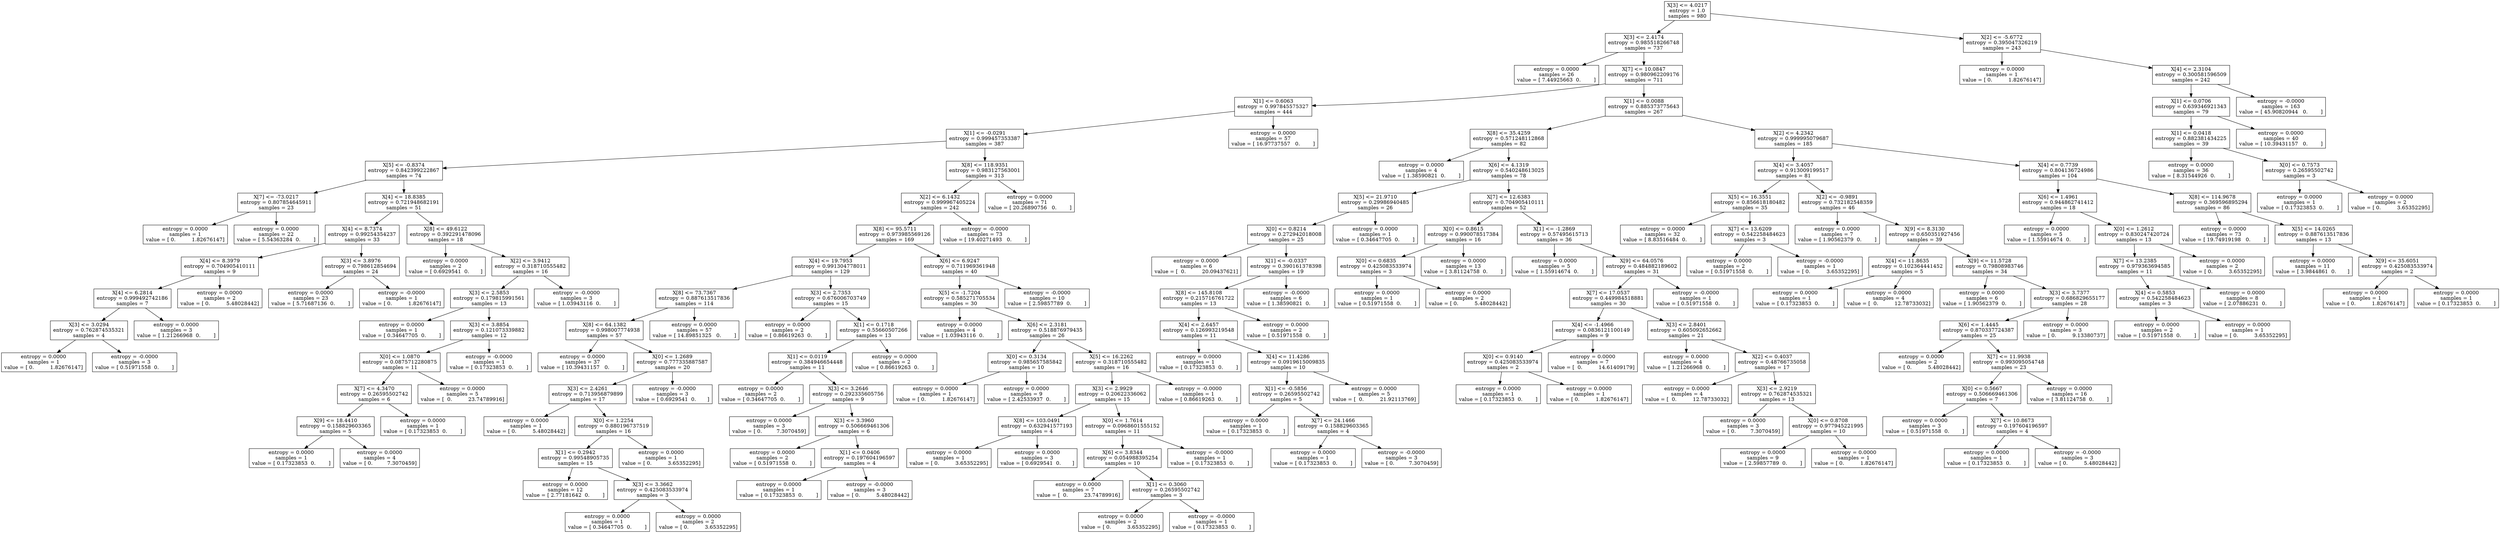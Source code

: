 digraph Tree {
0 [label="X[3] <= 4.0217\nentropy = 1.0\nsamples = 980", shape="box"] ;
1 [label="X[3] <= 2.4174\nentropy = 0.985518266748\nsamples = 737", shape="box"] ;
0 -> 1 ;
2 [label="entropy = 0.0000\nsamples = 26\nvalue = [ 7.44925663  0.        ]", shape="box"] ;
1 -> 2 ;
3 [label="X[7] <= 10.0847\nentropy = 0.980962209176\nsamples = 711", shape="box"] ;
1 -> 3 ;
4 [label="X[1] <= 0.6063\nentropy = 0.997845575327\nsamples = 444", shape="box"] ;
3 -> 4 ;
5 [label="X[1] <= -0.0291\nentropy = 0.999457353387\nsamples = 387", shape="box"] ;
4 -> 5 ;
6 [label="X[5] <= -0.8374\nentropy = 0.842399222867\nsamples = 74", shape="box"] ;
5 -> 6 ;
7 [label="X[7] <= -73.0217\nentropy = 0.807854645911\nsamples = 23", shape="box"] ;
6 -> 7 ;
8 [label="entropy = 0.0000\nsamples = 1\nvalue = [ 0.          1.82676147]", shape="box"] ;
7 -> 8 ;
9 [label="entropy = 0.0000\nsamples = 22\nvalue = [ 5.54363284  0.        ]", shape="box"] ;
7 -> 9 ;
10 [label="X[4] <= 18.8385\nentropy = 0.721948682191\nsamples = 51", shape="box"] ;
6 -> 10 ;
11 [label="X[4] <= 8.7374\nentropy = 0.99254354237\nsamples = 33", shape="box"] ;
10 -> 11 ;
12 [label="X[4] <= 8.3979\nentropy = 0.704905410111\nsamples = 9", shape="box"] ;
11 -> 12 ;
13 [label="X[4] <= 6.2814\nentropy = 0.999492742186\nsamples = 7", shape="box"] ;
12 -> 13 ;
14 [label="X[3] <= 3.0294\nentropy = 0.762874535321\nsamples = 4", shape="box"] ;
13 -> 14 ;
15 [label="entropy = 0.0000\nsamples = 1\nvalue = [ 0.          1.82676147]", shape="box"] ;
14 -> 15 ;
16 [label="entropy = -0.0000\nsamples = 3\nvalue = [ 0.51971558  0.        ]", shape="box"] ;
14 -> 16 ;
17 [label="entropy = 0.0000\nsamples = 3\nvalue = [ 1.21266968  0.        ]", shape="box"] ;
13 -> 17 ;
18 [label="entropy = 0.0000\nsamples = 2\nvalue = [ 0.          5.48028442]", shape="box"] ;
12 -> 18 ;
19 [label="X[3] <= 3.8976\nentropy = 0.798612854694\nsamples = 24", shape="box"] ;
11 -> 19 ;
20 [label="entropy = 0.0000\nsamples = 23\nvalue = [ 5.71687136  0.        ]", shape="box"] ;
19 -> 20 ;
21 [label="entropy = -0.0000\nsamples = 1\nvalue = [ 0.          1.82676147]", shape="box"] ;
19 -> 21 ;
22 [label="X[8] <= 49.6122\nentropy = 0.392291478096\nsamples = 18", shape="box"] ;
10 -> 22 ;
23 [label="entropy = 0.0000\nsamples = 2\nvalue = [ 0.6929541  0.       ]", shape="box"] ;
22 -> 23 ;
24 [label="X[2] <= 3.9412\nentropy = 0.318710555482\nsamples = 16", shape="box"] ;
22 -> 24 ;
25 [label="X[3] <= 2.5853\nentropy = 0.179815991561\nsamples = 13", shape="box"] ;
24 -> 25 ;
26 [label="entropy = 0.0000\nsamples = 1\nvalue = [ 0.34647705  0.        ]", shape="box"] ;
25 -> 26 ;
27 [label="X[3] <= 3.8854\nentropy = 0.121073339882\nsamples = 12", shape="box"] ;
25 -> 27 ;
28 [label="X[0] <= 1.0870\nentropy = 0.0875712280875\nsamples = 11", shape="box"] ;
27 -> 28 ;
29 [label="X[7] <= 4.3470\nentropy = 0.26595502742\nsamples = 6", shape="box"] ;
28 -> 29 ;
30 [label="X[9] <= 18.4410\nentropy = 0.158829603365\nsamples = 5", shape="box"] ;
29 -> 30 ;
31 [label="entropy = 0.0000\nsamples = 1\nvalue = [ 0.17323853  0.        ]", shape="box"] ;
30 -> 31 ;
32 [label="entropy = 0.0000\nsamples = 4\nvalue = [ 0.         7.3070459]", shape="box"] ;
30 -> 32 ;
33 [label="entropy = 0.0000\nsamples = 1\nvalue = [ 0.17323853  0.        ]", shape="box"] ;
29 -> 33 ;
34 [label="entropy = 0.0000\nsamples = 5\nvalue = [  0.          23.74789916]", shape="box"] ;
28 -> 34 ;
35 [label="entropy = -0.0000\nsamples = 1\nvalue = [ 0.17323853  0.        ]", shape="box"] ;
27 -> 35 ;
36 [label="entropy = -0.0000\nsamples = 3\nvalue = [ 1.03943116  0.        ]", shape="box"] ;
24 -> 36 ;
37 [label="X[8] <= 118.9351\nentropy = 0.983127563001\nsamples = 313", shape="box"] ;
5 -> 37 ;
38 [label="X[2] <= 6.1432\nentropy = 0.999967405224\nsamples = 242", shape="box"] ;
37 -> 38 ;
39 [label="X[8] <= 95.5711\nentropy = 0.973985569126\nsamples = 169", shape="box"] ;
38 -> 39 ;
40 [label="X[4] <= 19.7953\nentropy = 0.991304778011\nsamples = 129", shape="box"] ;
39 -> 40 ;
41 [label="X[8] <= 73.7367\nentropy = 0.887613517836\nsamples = 114", shape="box"] ;
40 -> 41 ;
42 [label="X[8] <= 64.1382\nentropy = 0.998007774938\nsamples = 57", shape="box"] ;
41 -> 42 ;
43 [label="entropy = 0.0000\nsamples = 37\nvalue = [ 10.39431157   0.        ]", shape="box"] ;
42 -> 43 ;
44 [label="X[0] <= 1.2689\nentropy = 0.777335887587\nsamples = 20", shape="box"] ;
42 -> 44 ;
45 [label="X[3] <= 2.4261\nentropy = 0.713956879899\nsamples = 17", shape="box"] ;
44 -> 45 ;
46 [label="entropy = 0.0000\nsamples = 1\nvalue = [ 0.          5.48028442]", shape="box"] ;
45 -> 46 ;
47 [label="X[0] <= 1.2254\nentropy = 0.880196737519\nsamples = 16", shape="box"] ;
45 -> 47 ;
48 [label="X[1] <= 0.2942\nentropy = 0.99548905735\nsamples = 15", shape="box"] ;
47 -> 48 ;
49 [label="entropy = 0.0000\nsamples = 12\nvalue = [ 2.77181642  0.        ]", shape="box"] ;
48 -> 49 ;
50 [label="X[3] <= 3.3662\nentropy = 0.425083533974\nsamples = 3", shape="box"] ;
48 -> 50 ;
51 [label="entropy = 0.0000\nsamples = 1\nvalue = [ 0.34647705  0.        ]", shape="box"] ;
50 -> 51 ;
52 [label="entropy = 0.0000\nsamples = 2\nvalue = [ 0.          3.65352295]", shape="box"] ;
50 -> 52 ;
53 [label="entropy = 0.0000\nsamples = 1\nvalue = [ 0.          3.65352295]", shape="box"] ;
47 -> 53 ;
54 [label="entropy = -0.0000\nsamples = 3\nvalue = [ 0.6929541  0.       ]", shape="box"] ;
44 -> 54 ;
55 [label="entropy = 0.0000\nsamples = 57\nvalue = [ 14.89851325   0.        ]", shape="box"] ;
41 -> 55 ;
56 [label="X[3] <= 2.7353\nentropy = 0.676006703749\nsamples = 15", shape="box"] ;
40 -> 56 ;
57 [label="entropy = 0.0000\nsamples = 2\nvalue = [ 0.86619263  0.        ]", shape="box"] ;
56 -> 57 ;
58 [label="X[1] <= 0.1718\nentropy = 0.55660507266\nsamples = 13", shape="box"] ;
56 -> 58 ;
59 [label="X[1] <= 0.0119\nentropy = 0.384946654448\nsamples = 11", shape="box"] ;
58 -> 59 ;
60 [label="entropy = 0.0000\nsamples = 2\nvalue = [ 0.34647705  0.        ]", shape="box"] ;
59 -> 60 ;
61 [label="X[3] <= 3.2646\nentropy = 0.292335605756\nsamples = 9", shape="box"] ;
59 -> 61 ;
62 [label="entropy = 0.0000\nsamples = 3\nvalue = [ 0.         7.3070459]", shape="box"] ;
61 -> 62 ;
63 [label="X[3] <= 3.3960\nentropy = 0.506669461306\nsamples = 6", shape="box"] ;
61 -> 63 ;
64 [label="entropy = 0.0000\nsamples = 2\nvalue = [ 0.51971558  0.        ]", shape="box"] ;
63 -> 64 ;
65 [label="X[1] <= 0.0406\nentropy = 0.197604196597\nsamples = 4", shape="box"] ;
63 -> 65 ;
66 [label="entropy = 0.0000\nsamples = 1\nvalue = [ 0.17323853  0.        ]", shape="box"] ;
65 -> 66 ;
67 [label="entropy = -0.0000\nsamples = 3\nvalue = [ 0.          5.48028442]", shape="box"] ;
65 -> 67 ;
68 [label="entropy = 0.0000\nsamples = 2\nvalue = [ 0.86619263  0.        ]", shape="box"] ;
58 -> 68 ;
69 [label="X[6] <= 6.9247\nentropy = 0.711969361948\nsamples = 40", shape="box"] ;
39 -> 69 ;
70 [label="X[5] <= -1.7204\nentropy = 0.585271705534\nsamples = 30", shape="box"] ;
69 -> 70 ;
71 [label="entropy = 0.0000\nsamples = 4\nvalue = [ 1.03943116  0.        ]", shape="box"] ;
70 -> 71 ;
72 [label="X[6] <= 2.3181\nentropy = 0.518876979435\nsamples = 26", shape="box"] ;
70 -> 72 ;
73 [label="X[0] <= 0.3134\nentropy = 0.985657585842\nsamples = 10", shape="box"] ;
72 -> 73 ;
74 [label="entropy = 0.0000\nsamples = 1\nvalue = [ 0.          1.82676147]", shape="box"] ;
73 -> 74 ;
75 [label="entropy = 0.0000\nsamples = 9\nvalue = [ 2.42533937  0.        ]", shape="box"] ;
73 -> 75 ;
76 [label="X[5] <= 16.2262\nentropy = 0.318710555482\nsamples = 16", shape="box"] ;
72 -> 76 ;
77 [label="X[3] <= 2.9929\nentropy = 0.20622336062\nsamples = 15", shape="box"] ;
76 -> 77 ;
78 [label="X[8] <= 103.0491\nentropy = 0.632941577193\nsamples = 4", shape="box"] ;
77 -> 78 ;
79 [label="entropy = 0.0000\nsamples = 1\nvalue = [ 0.          3.65352295]", shape="box"] ;
78 -> 79 ;
80 [label="entropy = 0.0000\nsamples = 3\nvalue = [ 0.6929541  0.       ]", shape="box"] ;
78 -> 80 ;
81 [label="X[0] <= 1.7614\nentropy = 0.0968601555152\nsamples = 11", shape="box"] ;
77 -> 81 ;
82 [label="X[6] <= 3.8344\nentropy = 0.054988395254\nsamples = 10", shape="box"] ;
81 -> 82 ;
83 [label="entropy = 0.0000\nsamples = 7\nvalue = [  0.          23.74789916]", shape="box"] ;
82 -> 83 ;
84 [label="X[1] <= 0.3060\nentropy = 0.26595502742\nsamples = 3", shape="box"] ;
82 -> 84 ;
85 [label="entropy = 0.0000\nsamples = 2\nvalue = [ 0.          3.65352295]", shape="box"] ;
84 -> 85 ;
86 [label="entropy = -0.0000\nsamples = 1\nvalue = [ 0.17323853  0.        ]", shape="box"] ;
84 -> 86 ;
87 [label="entropy = -0.0000\nsamples = 1\nvalue = [ 0.17323853  0.        ]", shape="box"] ;
81 -> 87 ;
88 [label="entropy = -0.0000\nsamples = 1\nvalue = [ 0.86619263  0.        ]", shape="box"] ;
76 -> 88 ;
89 [label="entropy = -0.0000\nsamples = 10\nvalue = [ 2.59857789  0.        ]", shape="box"] ;
69 -> 89 ;
90 [label="entropy = -0.0000\nsamples = 73\nvalue = [ 19.40271493   0.        ]", shape="box"] ;
38 -> 90 ;
91 [label="entropy = 0.0000\nsamples = 71\nvalue = [ 20.26890756   0.        ]", shape="box"] ;
37 -> 91 ;
92 [label="entropy = 0.0000\nsamples = 57\nvalue = [ 16.97737557   0.        ]", shape="box"] ;
4 -> 92 ;
93 [label="X[1] <= 0.0088\nentropy = 0.885373775643\nsamples = 267", shape="box"] ;
3 -> 93 ;
94 [label="X[8] <= 35.4259\nentropy = 0.571248112868\nsamples = 82", shape="box"] ;
93 -> 94 ;
95 [label="entropy = 0.0000\nsamples = 4\nvalue = [ 1.38590821  0.        ]", shape="box"] ;
94 -> 95 ;
96 [label="X[6] <= 4.1319\nentropy = 0.540248613025\nsamples = 78", shape="box"] ;
94 -> 96 ;
97 [label="X[5] <= 21.9710\nentropy = 0.29986940485\nsamples = 26", shape="box"] ;
96 -> 97 ;
98 [label="X[0] <= 0.8214\nentropy = 0.272942018008\nsamples = 25", shape="box"] ;
97 -> 98 ;
99 [label="entropy = 0.0000\nsamples = 6\nvalue = [  0.          20.09437621]", shape="box"] ;
98 -> 99 ;
100 [label="X[1] <= -0.0337\nentropy = 0.390161378398\nsamples = 19", shape="box"] ;
98 -> 100 ;
101 [label="X[8] <= 145.8108\nentropy = 0.215716761722\nsamples = 13", shape="box"] ;
100 -> 101 ;
102 [label="X[4] <= 2.6457\nentropy = 0.126993219548\nsamples = 11", shape="box"] ;
101 -> 102 ;
103 [label="entropy = 0.0000\nsamples = 1\nvalue = [ 0.17323853  0.        ]", shape="box"] ;
102 -> 103 ;
104 [label="X[4] <= 11.4286\nentropy = 0.0919615009835\nsamples = 10", shape="box"] ;
102 -> 104 ;
105 [label="X[1] <= -0.5856\nentropy = 0.26595502742\nsamples = 5", shape="box"] ;
104 -> 105 ;
106 [label="entropy = 0.0000\nsamples = 1\nvalue = [ 0.17323853  0.        ]", shape="box"] ;
105 -> 106 ;
107 [label="X[7] <= 24.1466\nentropy = 0.158829603365\nsamples = 4", shape="box"] ;
105 -> 107 ;
108 [label="entropy = 0.0000\nsamples = 1\nvalue = [ 0.17323853  0.        ]", shape="box"] ;
107 -> 108 ;
109 [label="entropy = -0.0000\nsamples = 3\nvalue = [ 0.         7.3070459]", shape="box"] ;
107 -> 109 ;
110 [label="entropy = 0.0000\nsamples = 5\nvalue = [  0.          21.92113769]", shape="box"] ;
104 -> 110 ;
111 [label="entropy = 0.0000\nsamples = 2\nvalue = [ 0.51971558  0.        ]", shape="box"] ;
101 -> 111 ;
112 [label="entropy = -0.0000\nsamples = 6\nvalue = [ 1.38590821  0.        ]", shape="box"] ;
100 -> 112 ;
113 [label="entropy = 0.0000\nsamples = 1\nvalue = [ 0.34647705  0.        ]", shape="box"] ;
97 -> 113 ;
114 [label="X[7] <= 12.6383\nentropy = 0.704905410111\nsamples = 52", shape="box"] ;
96 -> 114 ;
115 [label="X[0] <= 0.8615\nentropy = 0.990078517384\nsamples = 16", shape="box"] ;
114 -> 115 ;
116 [label="X[0] <= 0.6835\nentropy = 0.425083533974\nsamples = 3", shape="box"] ;
115 -> 116 ;
117 [label="entropy = 0.0000\nsamples = 1\nvalue = [ 0.51971558  0.        ]", shape="box"] ;
116 -> 117 ;
118 [label="entropy = 0.0000\nsamples = 2\nvalue = [ 0.          5.48028442]", shape="box"] ;
116 -> 118 ;
119 [label="entropy = 0.0000\nsamples = 13\nvalue = [ 3.81124758  0.        ]", shape="box"] ;
115 -> 119 ;
120 [label="X[1] <= -1.2869\nentropy = 0.57495615713\nsamples = 36", shape="box"] ;
114 -> 120 ;
121 [label="entropy = 0.0000\nsamples = 5\nvalue = [ 1.55914674  0.        ]", shape="box"] ;
120 -> 121 ;
122 [label="X[9] <= 64.0576\nentropy = 0.484882189602\nsamples = 31", shape="box"] ;
120 -> 122 ;
123 [label="X[7] <= 17.0537\nentropy = 0.449984518881\nsamples = 30", shape="box"] ;
122 -> 123 ;
124 [label="X[4] <= -1.4966\nentropy = 0.0836121100149\nsamples = 9", shape="box"] ;
123 -> 124 ;
125 [label="X[0] <= 0.9140\nentropy = 0.425083533974\nsamples = 2", shape="box"] ;
124 -> 125 ;
126 [label="entropy = 0.0000\nsamples = 1\nvalue = [ 0.17323853  0.        ]", shape="box"] ;
125 -> 126 ;
127 [label="entropy = 0.0000\nsamples = 1\nvalue = [ 0.          1.82676147]", shape="box"] ;
125 -> 127 ;
128 [label="entropy = 0.0000\nsamples = 7\nvalue = [  0.          14.61409179]", shape="box"] ;
124 -> 128 ;
129 [label="X[3] <= 2.8401\nentropy = 0.605092652662\nsamples = 21", shape="box"] ;
123 -> 129 ;
130 [label="entropy = 0.0000\nsamples = 4\nvalue = [ 1.21266968  0.        ]", shape="box"] ;
129 -> 130 ;
131 [label="X[2] <= 0.4037\nentropy = 0.48766735058\nsamples = 17", shape="box"] ;
129 -> 131 ;
132 [label="entropy = 0.0000\nsamples = 4\nvalue = [  0.          12.78733032]", shape="box"] ;
131 -> 132 ;
133 [label="X[3] <= 2.9219\nentropy = 0.762874535321\nsamples = 13", shape="box"] ;
131 -> 133 ;
134 [label="entropy = 0.0000\nsamples = 3\nvalue = [ 0.         7.3070459]", shape="box"] ;
133 -> 134 ;
135 [label="X[0] <= 0.8708\nentropy = 0.977945221995\nsamples = 10", shape="box"] ;
133 -> 135 ;
136 [label="entropy = 0.0000\nsamples = 9\nvalue = [ 2.59857789  0.        ]", shape="box"] ;
135 -> 136 ;
137 [label="entropy = 0.0000\nsamples = 1\nvalue = [ 0.          1.82676147]", shape="box"] ;
135 -> 137 ;
138 [label="entropy = -0.0000\nsamples = 1\nvalue = [ 0.51971558  0.        ]", shape="box"] ;
122 -> 138 ;
139 [label="X[2] <= 4.2342\nentropy = 0.999995079687\nsamples = 185", shape="box"] ;
93 -> 139 ;
140 [label="X[4] <= 3.4057\nentropy = 0.913009199517\nsamples = 81", shape="box"] ;
139 -> 140 ;
141 [label="X[5] <= 16.3551\nentropy = 0.856618180482\nsamples = 35", shape="box"] ;
140 -> 141 ;
142 [label="entropy = 0.0000\nsamples = 32\nvalue = [ 8.83516484  0.        ]", shape="box"] ;
141 -> 142 ;
143 [label="X[7] <= 13.6209\nentropy = 0.542258484623\nsamples = 3", shape="box"] ;
141 -> 143 ;
144 [label="entropy = 0.0000\nsamples = 2\nvalue = [ 0.51971558  0.        ]", shape="box"] ;
143 -> 144 ;
145 [label="entropy = -0.0000\nsamples = 1\nvalue = [ 0.          3.65352295]", shape="box"] ;
143 -> 145 ;
146 [label="X[2] <= -0.9891\nentropy = 0.732182548359\nsamples = 46", shape="box"] ;
140 -> 146 ;
147 [label="entropy = 0.0000\nsamples = 7\nvalue = [ 1.90562379  0.        ]", shape="box"] ;
146 -> 147 ;
148 [label="X[9] <= 8.3130\nentropy = 0.650351927456\nsamples = 39", shape="box"] ;
146 -> 148 ;
149 [label="X[4] <= 11.8635\nentropy = 0.102364441452\nsamples = 5", shape="box"] ;
148 -> 149 ;
150 [label="entropy = 0.0000\nsamples = 1\nvalue = [ 0.17323853  0.        ]", shape="box"] ;
149 -> 150 ;
151 [label="entropy = 0.0000\nsamples = 4\nvalue = [  0.          12.78733032]", shape="box"] ;
149 -> 151 ;
152 [label="X[9] <= 11.5728\nentropy = 0.79808983746\nsamples = 34", shape="box"] ;
148 -> 152 ;
153 [label="entropy = 0.0000\nsamples = 6\nvalue = [ 1.90562379  0.        ]", shape="box"] ;
152 -> 153 ;
154 [label="X[3] <= 3.7377\nentropy = 0.686829655177\nsamples = 28", shape="box"] ;
152 -> 154 ;
155 [label="X[6] <= 1.4445\nentropy = 0.870337724387\nsamples = 25", shape="box"] ;
154 -> 155 ;
156 [label="entropy = 0.0000\nsamples = 2\nvalue = [ 0.          5.48028442]", shape="box"] ;
155 -> 156 ;
157 [label="X[7] <= 11.9938\nentropy = 0.993095054748\nsamples = 23", shape="box"] ;
155 -> 157 ;
158 [label="X[0] <= 0.5667\nentropy = 0.506669461306\nsamples = 7", shape="box"] ;
157 -> 158 ;
159 [label="entropy = 0.0000\nsamples = 3\nvalue = [ 0.51971558  0.        ]", shape="box"] ;
158 -> 159 ;
160 [label="X[7] <= 10.8673\nentropy = 0.197604196597\nsamples = 4", shape="box"] ;
158 -> 160 ;
161 [label="entropy = 0.0000\nsamples = 1\nvalue = [ 0.17323853  0.        ]", shape="box"] ;
160 -> 161 ;
162 [label="entropy = -0.0000\nsamples = 3\nvalue = [ 0.          5.48028442]", shape="box"] ;
160 -> 162 ;
163 [label="entropy = 0.0000\nsamples = 16\nvalue = [ 3.81124758  0.        ]", shape="box"] ;
157 -> 163 ;
164 [label="entropy = 0.0000\nsamples = 3\nvalue = [ 0.          9.13380737]", shape="box"] ;
154 -> 164 ;
165 [label="X[4] <= 0.7739\nentropy = 0.804136724986\nsamples = 104", shape="box"] ;
139 -> 165 ;
166 [label="X[6] <= 1.4961\nentropy = 0.944862741412\nsamples = 18", shape="box"] ;
165 -> 166 ;
167 [label="entropy = 0.0000\nsamples = 5\nvalue = [ 1.55914674  0.        ]", shape="box"] ;
166 -> 167 ;
168 [label="X[0] <= 1.2612\nentropy = 0.830247420724\nsamples = 13", shape="box"] ;
166 -> 168 ;
169 [label="X[7] <= 13.2385\nentropy = 0.979363694585\nsamples = 11", shape="box"] ;
168 -> 169 ;
170 [label="X[4] <= 0.5853\nentropy = 0.542258484623\nsamples = 3", shape="box"] ;
169 -> 170 ;
171 [label="entropy = 0.0000\nsamples = 2\nvalue = [ 0.51971558  0.        ]", shape="box"] ;
170 -> 171 ;
172 [label="entropy = 0.0000\nsamples = 1\nvalue = [ 0.          3.65352295]", shape="box"] ;
170 -> 172 ;
173 [label="entropy = 0.0000\nsamples = 8\nvalue = [ 2.07886231  0.        ]", shape="box"] ;
169 -> 173 ;
174 [label="entropy = 0.0000\nsamples = 2\nvalue = [ 0.          3.65352295]", shape="box"] ;
168 -> 174 ;
175 [label="X[8] <= 114.9678\nentropy = 0.369596895294\nsamples = 86", shape="box"] ;
165 -> 175 ;
176 [label="entropy = 0.0000\nsamples = 73\nvalue = [ 19.74919198   0.        ]", shape="box"] ;
175 -> 176 ;
177 [label="X[5] <= 14.0265\nentropy = 0.887613517836\nsamples = 13", shape="box"] ;
175 -> 177 ;
178 [label="entropy = 0.0000\nsamples = 11\nvalue = [ 3.9844861  0.       ]", shape="box"] ;
177 -> 178 ;
179 [label="X[9] <= 35.6051\nentropy = 0.425083533974\nsamples = 2", shape="box"] ;
177 -> 179 ;
180 [label="entropy = 0.0000\nsamples = 1\nvalue = [ 0.          1.82676147]", shape="box"] ;
179 -> 180 ;
181 [label="entropy = 0.0000\nsamples = 1\nvalue = [ 0.17323853  0.        ]", shape="box"] ;
179 -> 181 ;
182 [label="X[2] <= -5.6772\nentropy = 0.395047326219\nsamples = 243", shape="box"] ;
0 -> 182 ;
183 [label="entropy = 0.0000\nsamples = 1\nvalue = [ 0.          1.82676147]", shape="box"] ;
182 -> 183 ;
184 [label="X[4] <= 2.3104\nentropy = 0.300581596509\nsamples = 242", shape="box"] ;
182 -> 184 ;
185 [label="X[1] <= 0.0706\nentropy = 0.639346921343\nsamples = 79", shape="box"] ;
184 -> 185 ;
186 [label="X[1] <= 0.0418\nentropy = 0.882381434225\nsamples = 39", shape="box"] ;
185 -> 186 ;
187 [label="entropy = 0.0000\nsamples = 36\nvalue = [ 8.31544926  0.        ]", shape="box"] ;
186 -> 187 ;
188 [label="X[0] <= 0.7573\nentropy = 0.26595502742\nsamples = 3", shape="box"] ;
186 -> 188 ;
189 [label="entropy = 0.0000\nsamples = 1\nvalue = [ 0.17323853  0.        ]", shape="box"] ;
188 -> 189 ;
190 [label="entropy = 0.0000\nsamples = 2\nvalue = [ 0.          3.65352295]", shape="box"] ;
188 -> 190 ;
191 [label="entropy = 0.0000\nsamples = 40\nvalue = [ 10.39431157   0.        ]", shape="box"] ;
185 -> 191 ;
192 [label="entropy = -0.0000\nsamples = 163\nvalue = [ 45.90820944   0.        ]", shape="box"] ;
184 -> 192 ;
}
